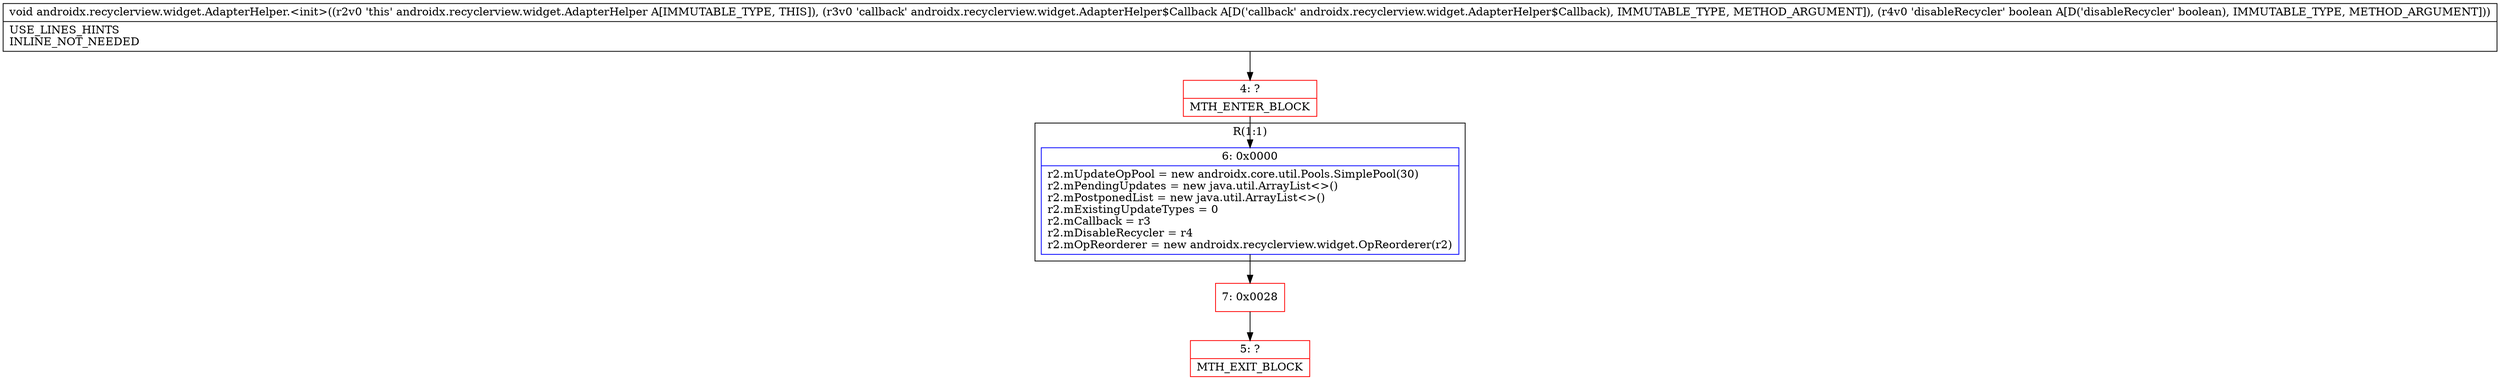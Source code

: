 digraph "CFG forandroidx.recyclerview.widget.AdapterHelper.\<init\>(Landroidx\/recyclerview\/widget\/AdapterHelper$Callback;Z)V" {
subgraph cluster_Region_1847859594 {
label = "R(1:1)";
node [shape=record,color=blue];
Node_6 [shape=record,label="{6\:\ 0x0000|r2.mUpdateOpPool = new androidx.core.util.Pools.SimplePool(30)\lr2.mPendingUpdates = new java.util.ArrayList\<\>()\lr2.mPostponedList = new java.util.ArrayList\<\>()\lr2.mExistingUpdateTypes = 0\lr2.mCallback = r3\lr2.mDisableRecycler = r4\lr2.mOpReorderer = new androidx.recyclerview.widget.OpReorderer(r2)\l}"];
}
Node_4 [shape=record,color=red,label="{4\:\ ?|MTH_ENTER_BLOCK\l}"];
Node_7 [shape=record,color=red,label="{7\:\ 0x0028}"];
Node_5 [shape=record,color=red,label="{5\:\ ?|MTH_EXIT_BLOCK\l}"];
MethodNode[shape=record,label="{void androidx.recyclerview.widget.AdapterHelper.\<init\>((r2v0 'this' androidx.recyclerview.widget.AdapterHelper A[IMMUTABLE_TYPE, THIS]), (r3v0 'callback' androidx.recyclerview.widget.AdapterHelper$Callback A[D('callback' androidx.recyclerview.widget.AdapterHelper$Callback), IMMUTABLE_TYPE, METHOD_ARGUMENT]), (r4v0 'disableRecycler' boolean A[D('disableRecycler' boolean), IMMUTABLE_TYPE, METHOD_ARGUMENT]))  | USE_LINES_HINTS\lINLINE_NOT_NEEDED\l}"];
MethodNode -> Node_4;Node_6 -> Node_7;
Node_4 -> Node_6;
Node_7 -> Node_5;
}

